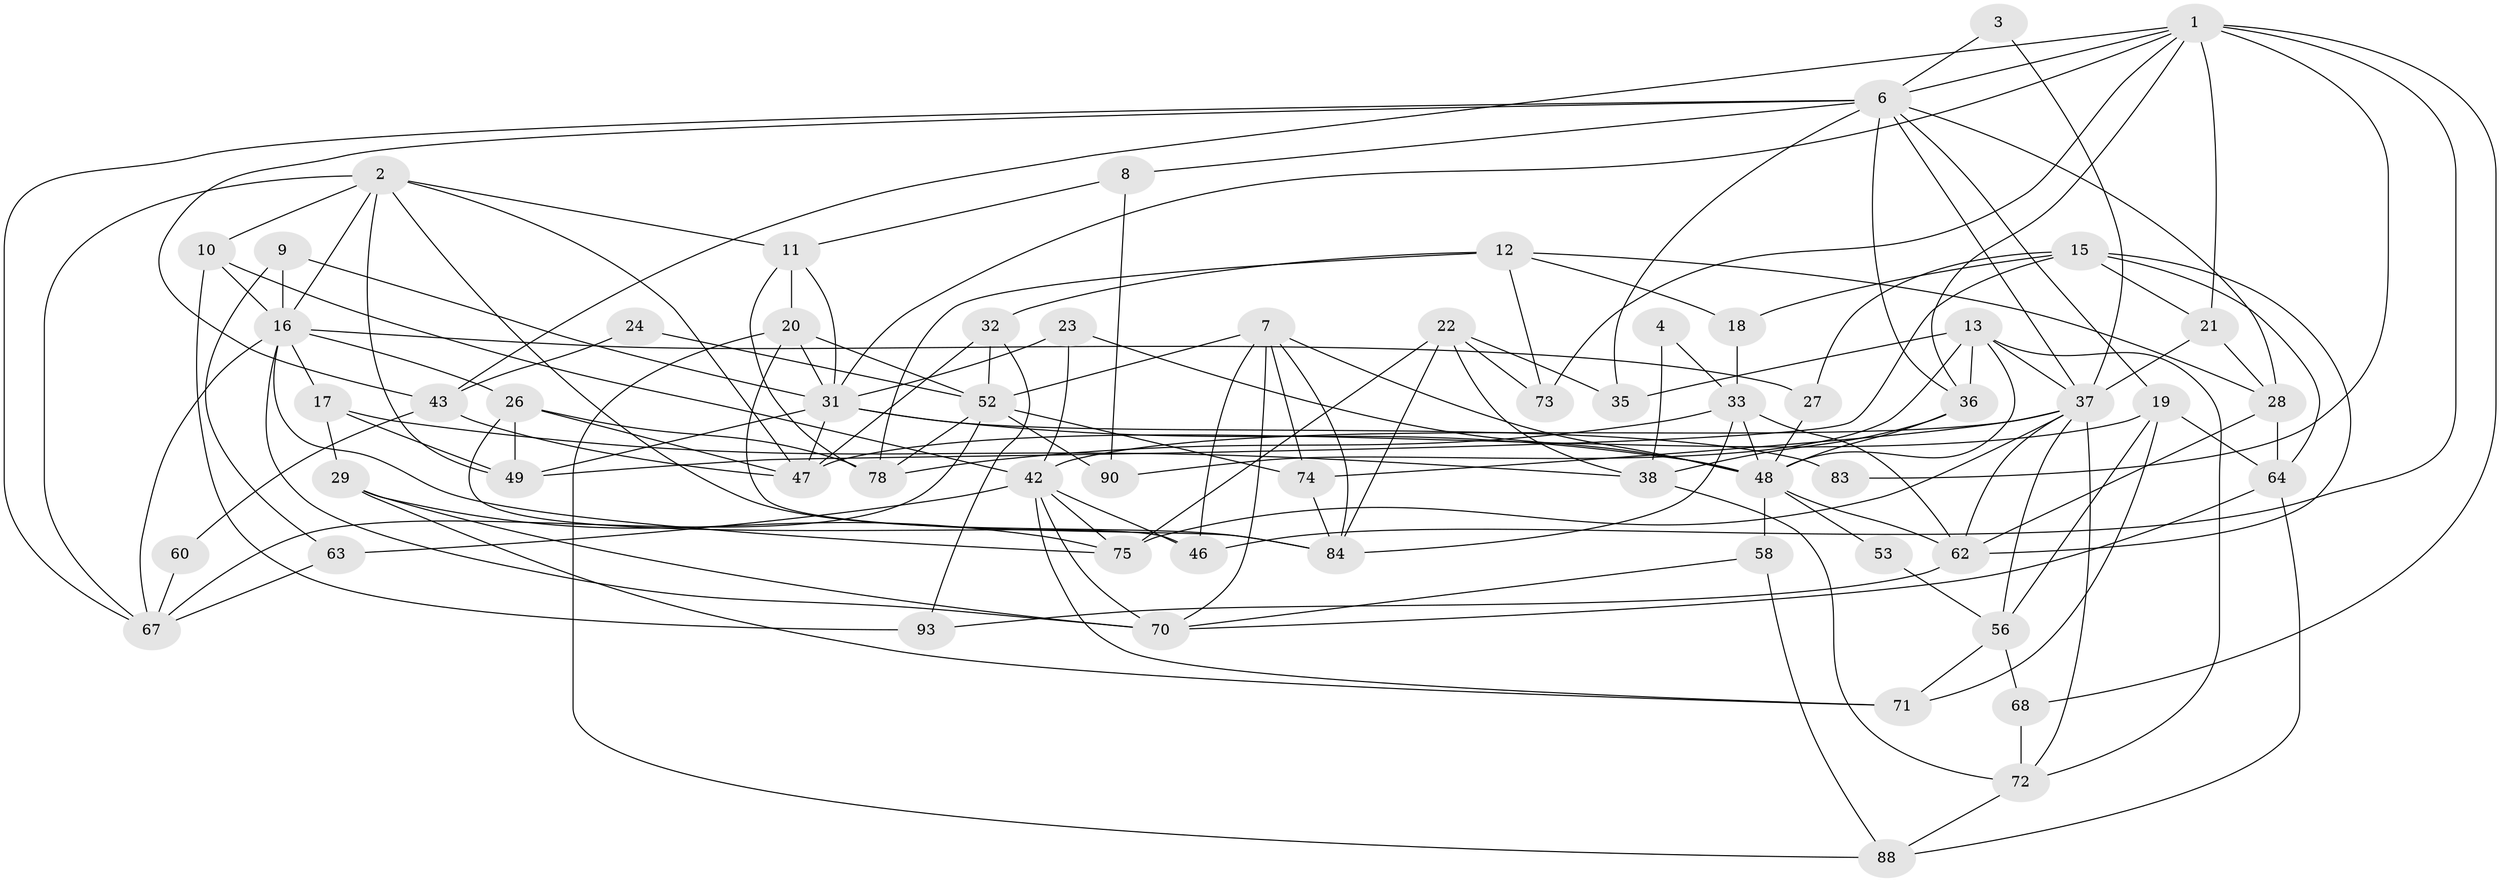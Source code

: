 // Generated by graph-tools (version 1.1) at 2025/23/03/03/25 07:23:59]
// undirected, 61 vertices, 149 edges
graph export_dot {
graph [start="1"]
  node [color=gray90,style=filled];
  1 [super="+45"];
  2 [super="+5"];
  3;
  4 [super="+44"];
  6 [super="+14"];
  7 [super="+69"];
  8;
  9;
  10;
  11 [super="+25"];
  12 [super="+51"];
  13 [super="+66"];
  15;
  16 [super="+91"];
  17;
  18;
  19 [super="+39"];
  20 [super="+54"];
  21 [super="+41"];
  22 [super="+30"];
  23 [super="+65"];
  24;
  26 [super="+34"];
  27;
  28;
  29 [super="+85"];
  31 [super="+61"];
  32;
  33 [super="+50"];
  35;
  36;
  37 [super="+40"];
  38 [super="+79"];
  42 [super="+82"];
  43 [super="+55"];
  46;
  47 [super="+92"];
  48 [super="+59"];
  49 [super="+89"];
  52 [super="+57"];
  53;
  56 [super="+77"];
  58;
  60;
  62 [super="+76"];
  63;
  64;
  67 [super="+87"];
  68;
  70 [super="+80"];
  71;
  72 [super="+81"];
  73;
  74;
  75;
  78;
  83;
  84 [super="+86"];
  88;
  90;
  93;
  1 -- 43;
  1 -- 83;
  1 -- 31;
  1 -- 36;
  1 -- 68;
  1 -- 6;
  1 -- 73;
  1 -- 46;
  1 -- 21;
  2 -- 10;
  2 -- 11;
  2 -- 47;
  2 -- 67;
  2 -- 16;
  2 -- 49;
  2 -- 84;
  3 -- 37;
  3 -- 6;
  4 -- 33;
  4 -- 38 [weight=2];
  6 -- 37;
  6 -- 8;
  6 -- 36;
  6 -- 35;
  6 -- 67;
  6 -- 28;
  6 -- 19;
  6 -- 43;
  7 -- 52;
  7 -- 74;
  7 -- 46;
  7 -- 70;
  7 -- 48;
  7 -- 84;
  8 -- 90;
  8 -- 11;
  9 -- 16;
  9 -- 63;
  9 -- 31;
  10 -- 16;
  10 -- 93;
  10 -- 42;
  11 -- 20 [weight=2];
  11 -- 78;
  11 -- 31;
  12 -- 28;
  12 -- 32;
  12 -- 18;
  12 -- 73;
  12 -- 78;
  13 -- 72;
  13 -- 35;
  13 -- 36;
  13 -- 90;
  13 -- 37;
  13 -- 48;
  15 -- 64;
  15 -- 18;
  15 -- 21;
  15 -- 27;
  15 -- 49;
  15 -- 62;
  16 -- 75;
  16 -- 26;
  16 -- 67;
  16 -- 17;
  16 -- 70;
  16 -- 27;
  17 -- 49;
  17 -- 29;
  17 -- 38;
  18 -- 33;
  19 -- 56;
  19 -- 47 [weight=2];
  19 -- 64;
  19 -- 71;
  20 -- 31;
  20 -- 84;
  20 -- 88;
  20 -- 52;
  21 -- 37;
  21 -- 28;
  22 -- 73;
  22 -- 84;
  22 -- 35;
  22 -- 75;
  22 -- 38;
  23 -- 48;
  23 -- 42;
  23 -- 31;
  24 -- 52;
  24 -- 43;
  26 -- 46;
  26 -- 78;
  26 -- 47;
  26 -- 49;
  27 -- 48;
  28 -- 64;
  28 -- 62;
  29 -- 71;
  29 -- 75;
  29 -- 70;
  31 -- 48;
  31 -- 83;
  31 -- 49;
  31 -- 47;
  32 -- 47;
  32 -- 52;
  32 -- 93;
  33 -- 78;
  33 -- 48;
  33 -- 62;
  33 -- 84;
  36 -- 38;
  36 -- 48;
  37 -- 74 [weight=2];
  37 -- 72;
  37 -- 75;
  37 -- 62;
  37 -- 56;
  37 -- 42;
  38 -- 72;
  42 -- 63;
  42 -- 70;
  42 -- 75;
  42 -- 71;
  42 -- 46;
  43 -- 60;
  43 -- 47 [weight=2];
  48 -- 58;
  48 -- 53;
  48 -- 62;
  52 -- 74;
  52 -- 78;
  52 -- 90;
  52 -- 67;
  53 -- 56;
  56 -- 71;
  56 -- 68;
  58 -- 70;
  58 -- 88;
  60 -- 67;
  62 -- 93;
  63 -- 67;
  64 -- 88;
  64 -- 70;
  68 -- 72;
  72 -- 88;
  74 -- 84;
}
